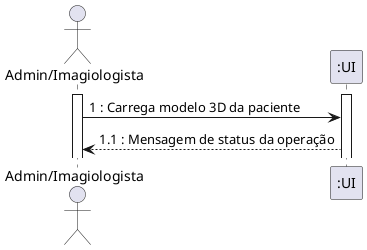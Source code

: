 @startuml
actor "Admin/Imagiologista" as OE

activate OE
activate ":UI"
OE -> ":UI" : 1 : Carrega modelo 3D da paciente
":UI" --> OE : 1.1 : Mensagem de status da operação

@enduml